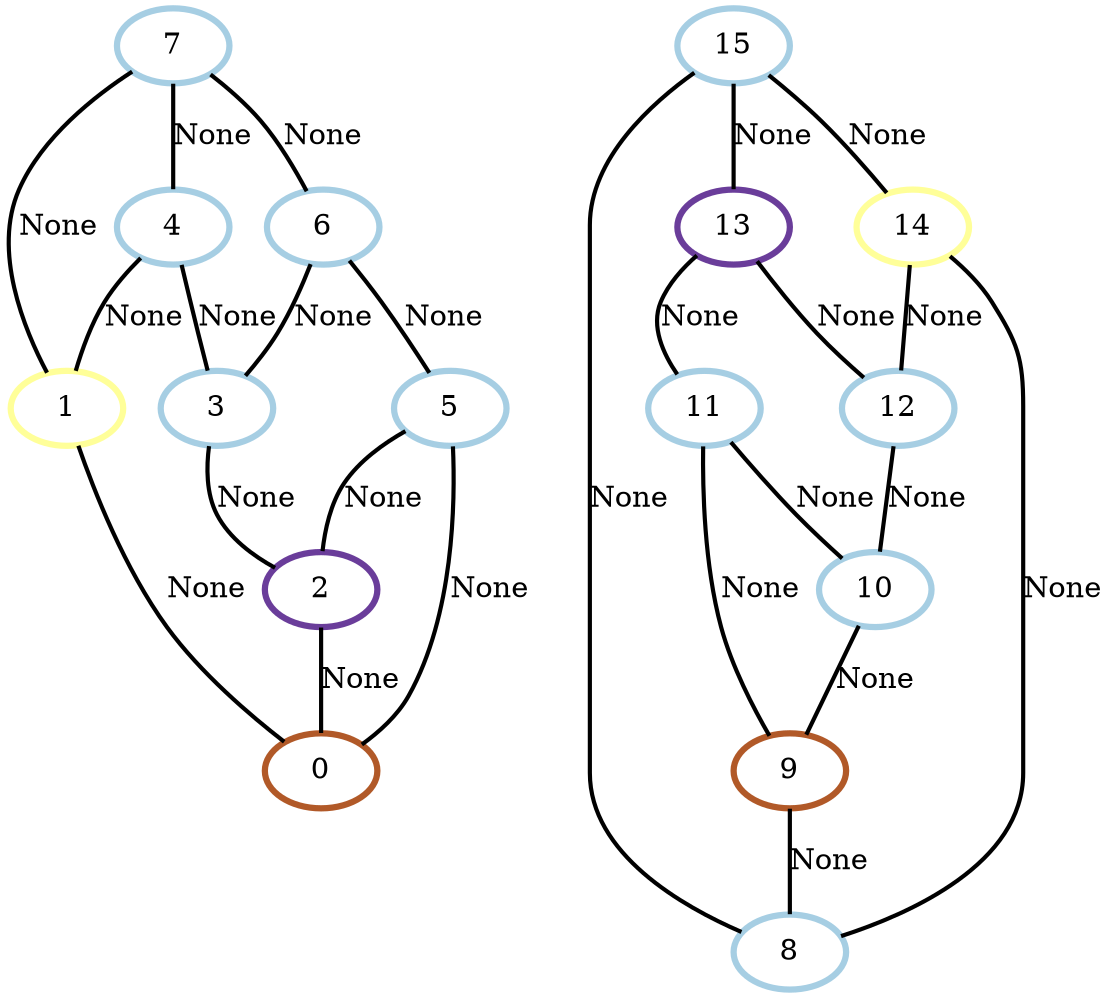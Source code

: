 graph G {
    0 [penwidth=3,label="0",color=12, colorscheme=paired12]
    1 [penwidth=3,label="1",color=11, colorscheme=paired12]
    2 [penwidth=3,label="2",color=10, colorscheme=paired12]
    3 [penwidth=3,label="3",color=1, colorscheme=paired12]
    4 [penwidth=3,label="4",color=1, colorscheme=paired12]
    5 [penwidth=3,label="5",color=1, colorscheme=paired12]
    6 [penwidth=3,label="6",color=1, colorscheme=paired12]
    7 [penwidth=3,label="7",color=1, colorscheme=paired12]
    8 [penwidth=3,label="8",color=1, colorscheme=paired12]
    9 [penwidth=3,label="9",color=12, colorscheme=paired12]
    10 [penwidth=3,label="10",color=1, colorscheme=paired12]
    11 [penwidth=3,label="11",color=1, colorscheme=paired12]
    12 [penwidth=3,label="12",color=1, colorscheme=paired12]
    13 [penwidth=3,label="13",color=10, colorscheme=paired12]
    14 [penwidth=3,label="14",color=11, colorscheme=paired12]
    15 [penwidth=3,label="15",color=1, colorscheme=paired12]

    1--0 [penwidth=2,label="None"]
    2--0 [penwidth=2,label="None"]
    5--0 [penwidth=2,label="None"]
    4--1 [penwidth=2,label="None"]
    7--1 [penwidth=2,label="None"]
    3--2 [penwidth=2,label="None"]
    5--2 [penwidth=2,label="None"]
    4--3 [penwidth=2,label="None"]
    6--3 [penwidth=2,label="None"]
    7--4 [penwidth=2,label="None"]
    6--5 [penwidth=2,label="None"]
    7--6 [penwidth=2,label="None"]
    9--8 [penwidth=2,label="None"]
    14--8 [penwidth=2,label="None"]
    15--8 [penwidth=2,label="None"]
    10--9 [penwidth=2,label="None"]
    11--9 [penwidth=2,label="None"]
    11--10 [penwidth=2,label="None"]
    12--10 [penwidth=2,label="None"]
    13--11 [penwidth=2,label="None"]
    13--12 [penwidth=2,label="None"]
    14--12 [penwidth=2,label="None"]
    15--13 [penwidth=2,label="None"]
    15--14 [penwidth=2,label="None"]
}